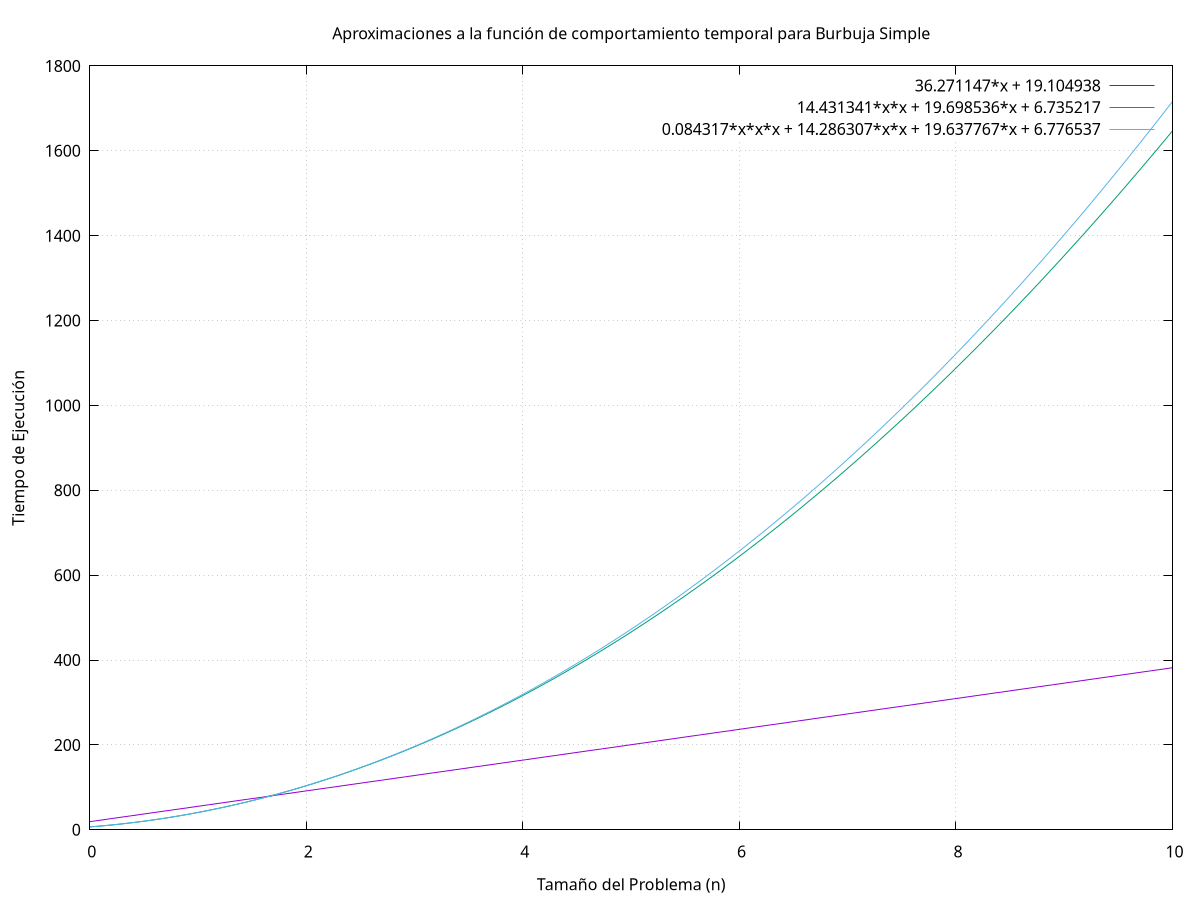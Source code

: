 # Gráfica de las aproximaciones a la función del comportamiento temporal
# (tiempo real) para el algoritmo: Burbuja Simple.
set title "Aproximaciones a la función de comportamiento temporal para Burbuja Simple"
set grid
set xlabel "Tamaño del Problema (n)"
set ylabel "Tiempo de Ejecución"
plot [0:] \
  36.271147*x + 19.104938, \
  14.431341*x*x + 19.698536*x + 6.735217, \
  0.084317*x*x*x + 14.286307*x*x + 19.637767*x + 6.776537#, \
  #-9.698826*x*x*x*x*x*x + 6.806174*x*x*x*x*x + 24.335316*x*x*x*x + 5.264492*x*x*x + 6.201101*x*x + 16.393083*x + 6.684913
